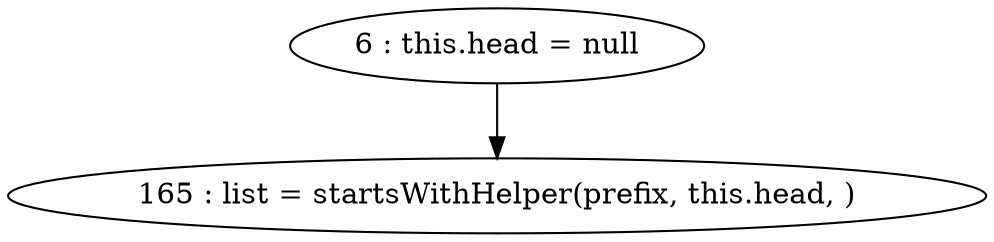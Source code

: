 digraph G {
"6 : this.head = null"
"6 : this.head = null" -> "165 : list = startsWithHelper(prefix, this.head, )"
"165 : list = startsWithHelper(prefix, this.head, )"
}